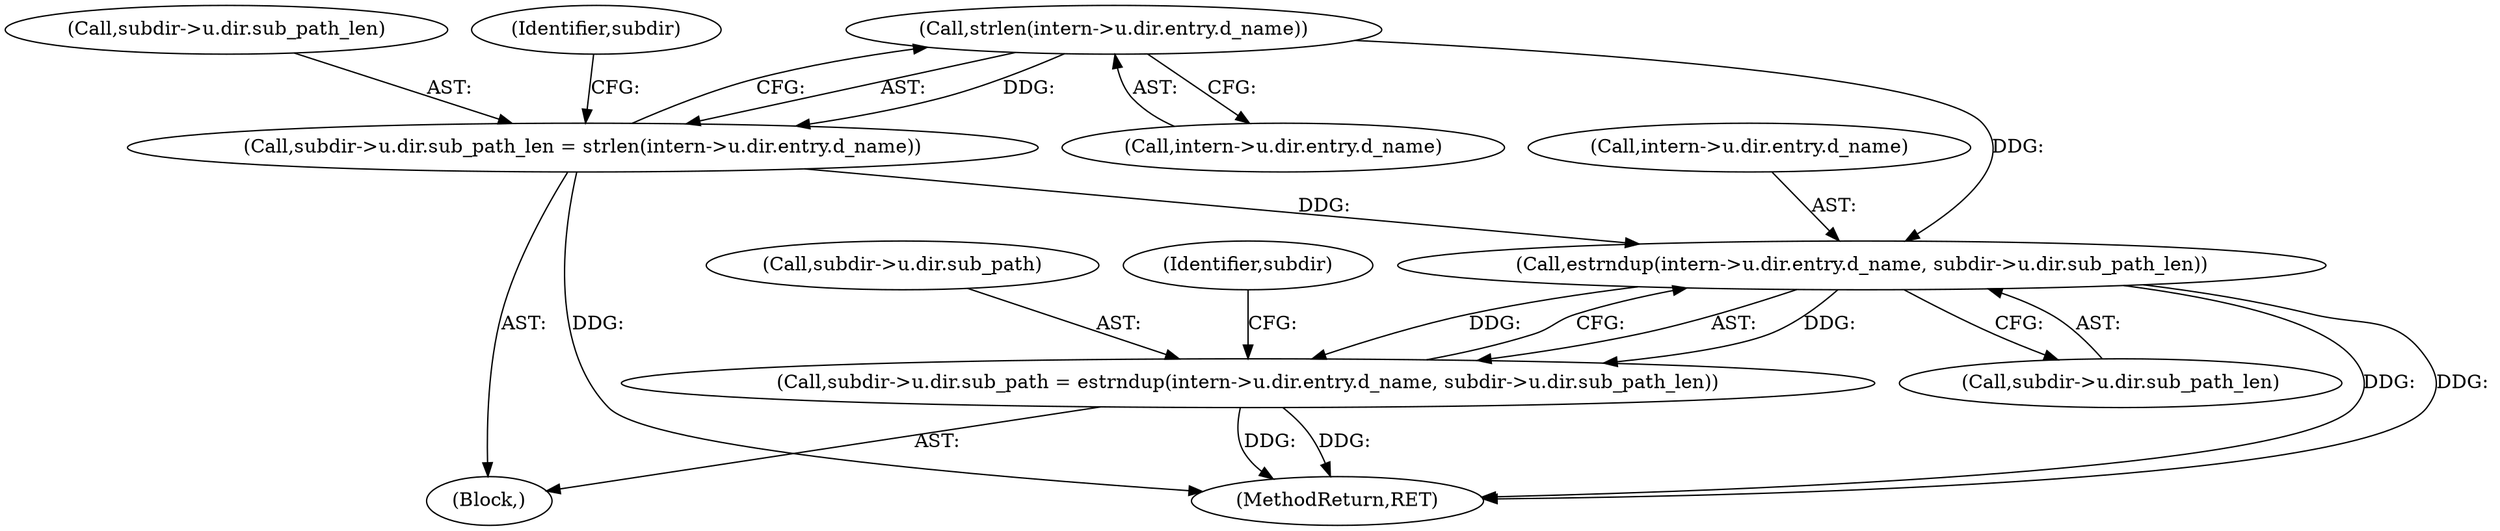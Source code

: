 digraph "0_php-src_7245bff300d3fa8bacbef7897ff080a6f1c23eba?w=1_18@API" {
"1000216" [label="(Call,strlen(intern->u.dir.entry.d_name))"];
"1000208" [label="(Call,subdir->u.dir.sub_path_len = strlen(intern->u.dir.entry.d_name))"];
"1000234" [label="(Call,estrndup(intern->u.dir.entry.d_name, subdir->u.dir.sub_path_len))"];
"1000226" [label="(Call,subdir->u.dir.sub_path = estrndup(intern->u.dir.entry.d_name, subdir->u.dir.sub_path_len))"];
"1000227" [label="(Call,subdir->u.dir.sub_path)"];
"1000253" [label="(Identifier,subdir)"];
"1000272" [label="(MethodReturn,RET)"];
"1000235" [label="(Call,intern->u.dir.entry.d_name)"];
"1000234" [label="(Call,estrndup(intern->u.dir.entry.d_name, subdir->u.dir.sub_path_len))"];
"1000209" [label="(Call,subdir->u.dir.sub_path_len)"];
"1000208" [label="(Call,subdir->u.dir.sub_path_len = strlen(intern->u.dir.entry.d_name))"];
"1000216" [label="(Call,strlen(intern->u.dir.entry.d_name))"];
"1000207" [label="(Block,)"];
"1000244" [label="(Call,subdir->u.dir.sub_path_len)"];
"1000230" [label="(Identifier,subdir)"];
"1000217" [label="(Call,intern->u.dir.entry.d_name)"];
"1000226" [label="(Call,subdir->u.dir.sub_path = estrndup(intern->u.dir.entry.d_name, subdir->u.dir.sub_path_len))"];
"1000216" -> "1000208"  [label="AST: "];
"1000216" -> "1000217"  [label="CFG: "];
"1000217" -> "1000216"  [label="AST: "];
"1000208" -> "1000216"  [label="CFG: "];
"1000216" -> "1000208"  [label="DDG: "];
"1000216" -> "1000234"  [label="DDG: "];
"1000208" -> "1000207"  [label="AST: "];
"1000209" -> "1000208"  [label="AST: "];
"1000230" -> "1000208"  [label="CFG: "];
"1000208" -> "1000272"  [label="DDG: "];
"1000208" -> "1000234"  [label="DDG: "];
"1000234" -> "1000226"  [label="AST: "];
"1000234" -> "1000244"  [label="CFG: "];
"1000235" -> "1000234"  [label="AST: "];
"1000244" -> "1000234"  [label="AST: "];
"1000226" -> "1000234"  [label="CFG: "];
"1000234" -> "1000272"  [label="DDG: "];
"1000234" -> "1000272"  [label="DDG: "];
"1000234" -> "1000226"  [label="DDG: "];
"1000234" -> "1000226"  [label="DDG: "];
"1000226" -> "1000207"  [label="AST: "];
"1000227" -> "1000226"  [label="AST: "];
"1000253" -> "1000226"  [label="CFG: "];
"1000226" -> "1000272"  [label="DDG: "];
"1000226" -> "1000272"  [label="DDG: "];
}

